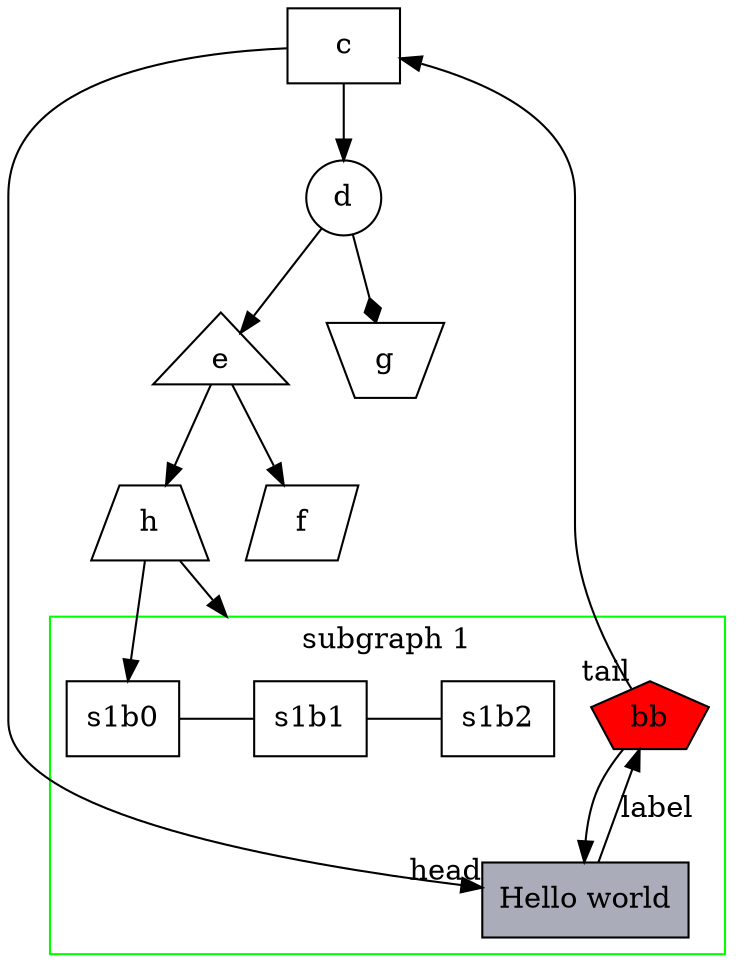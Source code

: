 /* 
 * filename: note.dot
 * https://graphviz.org/doc/info/lang.html
 */

/*
 * graph 	: [strict](graph|digraph)[ID]'{'stmt_list'}'
 * 

    #图的属性
    1. 默认选项
        1.1 节点: node [shape=box]
        1.2 排布: rankdir=TB;compound=true;
    #节点框的属性
    1. 形状shape：box polygon circle triangle
        1.1 多边形：    shape=polygon, sides=5, 
        1.2 梯形：      shape=polygon, distortion=0.5
        1.3 平行四边形：  shape=polygon, skew=0.5
    2. 颜色
        2.1 边框颜色color:    pink
        2.2 fillcolor:      red "#ABACBA"
    3. 标签label：  "bb"
    4. 风格style：  filled

    #边线的属性
    1. 标签label：  [label = "label"]
        1.1 头标签headlabel：   "head"
        2.2 尾标签taillabel：   "tail"

    2. 箭头类型arrowhead：  none diamond vee


 */
digraph id_1 {
    rankdir=TB;
    compound=true;
    node [shape=box]
    subgraph clst_1{
        color=white;
        {rank=same; }
        subgraph cluster_1 {
            {rank=same; s1b0; s1b1; s1b2}
            s1b0 -> s1b1 -> s1b2 [color=black arrowhead=none maxlen=0.1];
            b -> a;
            label = "subgraph 1";
            color=green;            /* 边框颜色 */
        }
    }

    /*
     * 有向边
     */
    a -> b [label = "label"]; 
    b -> c [taillabel = "tail"];
    c -> a [headlabel = "head"];
    c -> d->e->f ;
    d -> g [arrowhead = diamond];
    e -> h;
    h -> s1b1 [lhead=cluster_1, minlen=2];
    h -> s1b0;

    a [
        shape=box,
        label="Hello world",
        style=filled,
        fillcolor="#ABACBA"
    ];

    b [
        shape=polygon,
        sides=5,
        label="bb",
        style=filled,
        fillcolor=red
    ];

    //c, 默认为椭圆
    d [shape=circle]; //园
    e[shape=triangle]; //三角形
    // 多边形指定边数。
    f[shape=polygon, sides=4, skew=0.5];
    g[shape=polygon, distortion=0.5]; //梯形, 上边长
    h[shape=polygon, distortion=-.5]; //梯形, 下边长

}

